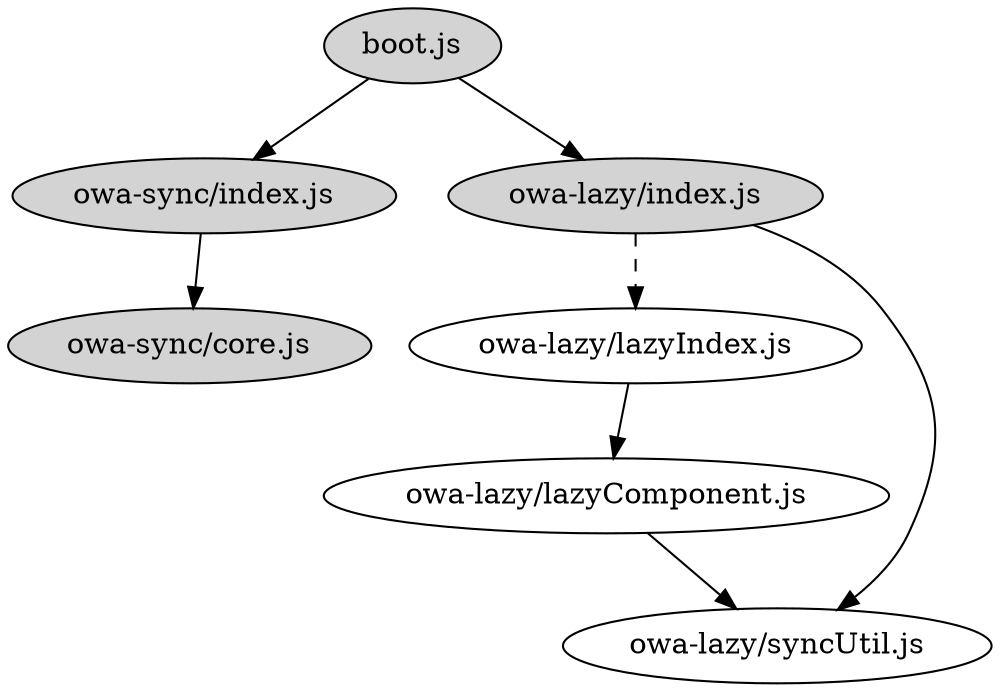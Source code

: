 digraph G {
  edge [fontsize=8]

  a [label="boot.js",style=filled,fillcolor=lightgrey]
  b_0 [label="owa-sync/index.js",style=filled,fillcolor=lightgrey]
  b_1 [label="owa-sync/core.js",style=filled,fillcolor=lightgrey]
  c_0 [label="owa-lazy/index.js",style=filled,fillcolor=lightgrey]
  c_1 [label="owa-lazy/lazyIndex.js"]
  c_2 [label="owa-lazy/lazyComponent.js"]
  c_3 [label="owa-lazy/syncUtil.js"]

  subgraph cluster_0 {
      label="boot"
      bgcolor=lightgrey
  }

  subgraph cluster_1 {
      label="async"
      bgcolor=lightblue
  }

  a -> b_0 -> b_1
  a -> c_0
  c_0 -> c_3
  c_1 -> c_2 -> c_3
  c_0 -> c_1 [style=dashed]
}